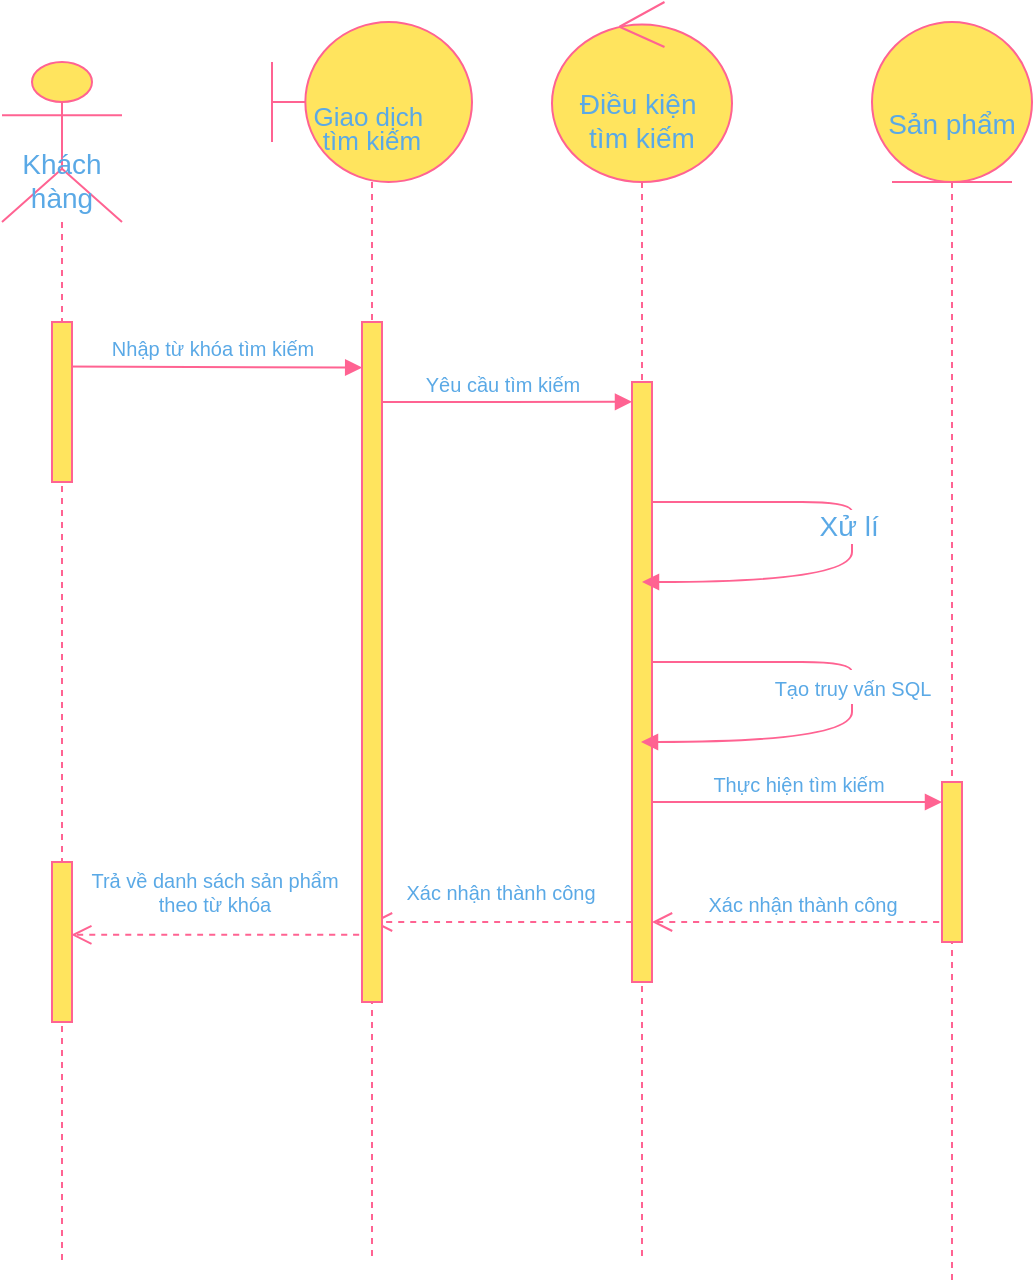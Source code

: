 <mxfile version="18.1.2" type="device"><diagram id="kgpKYQtTHZ0yAKxKKP6v" name="Page-1"><mxGraphModel dx="731" dy="348" grid="1" gridSize="10" guides="1" tooltips="1" connect="1" arrows="1" fold="1" page="1" pageScale="1" pageWidth="827" pageHeight="1169" math="0" shadow="0"><root><mxCell id="0"/><mxCell id="1" parent="0"/><mxCell id="iEkBM4_lMluz7Awzd-Yp-14" value="Thực hiện tìm kiếm" style="html=1;verticalAlign=bottom;endArrow=block;rounded=0;fontSize=10;curved=1;strokeColor=#FF6392;fontColor=#5AA9E6;" parent="1" target="iEkBM4_lMluz7Awzd-Yp-53" edge="1"><mxGeometry width="80" relative="1" as="geometry"><mxPoint x="460" y="430" as="sourcePoint"/><mxPoint x="595" y="430" as="targetPoint"/></mxGeometry></mxCell><mxCell id="iEkBM4_lMluz7Awzd-Yp-16" value="Xác nhận thành công" style="html=1;verticalAlign=bottom;endArrow=open;dashed=1;endSize=8;rounded=0;fontSize=10;curved=1;strokeColor=#FF6392;fontColor=#5AA9E6;" parent="1" source="iEkBM4_lMluz7Awzd-Yp-52" edge="1"><mxGeometry relative="1" as="geometry"><mxPoint x="586.55" y="490.4" as="sourcePoint"/><mxPoint x="460" y="490" as="targetPoint"/></mxGeometry></mxCell><mxCell id="iEkBM4_lMluz7Awzd-Yp-18" value="Xác nhận thành công" style="html=1;verticalAlign=bottom;endArrow=open;dashed=1;endSize=8;rounded=0;fontSize=10;curved=1;strokeColor=#FF6392;fontColor=#5AA9E6;" parent="1" source="iEkBM4_lMluz7Awzd-Yp-50" target="iEkBM4_lMluz7Awzd-Yp-47" edge="1"><mxGeometry x="0.02" y="-6" relative="1" as="geometry"><mxPoint x="430" y="512" as="sourcePoint"/><mxPoint x="330" y="510" as="targetPoint"/><Array as="points"><mxPoint x="390" y="490"/></Array><mxPoint as="offset"/></mxGeometry></mxCell><mxCell id="iEkBM4_lMluz7Awzd-Yp-27" value="Trả về danh sách sản phẩm&lt;br&gt;theo từ khóa" style="html=1;verticalAlign=bottom;endArrow=open;dashed=1;endSize=8;rounded=0;fontSize=10;entryX=0.964;entryY=0.455;entryDx=0;entryDy=0;entryPerimeter=0;curved=1;strokeColor=#FF6392;fontColor=#5AA9E6;" parent="1" source="iEkBM4_lMluz7Awzd-Yp-47" target="iEkBM4_lMluz7Awzd-Yp-46" edge="1"><mxGeometry x="0.061" y="-6" relative="1" as="geometry"><mxPoint x="300" y="496" as="sourcePoint"/><mxPoint x="164.55" y="525.6" as="targetPoint"/><mxPoint x="1" as="offset"/></mxGeometry></mxCell><mxCell id="iEkBM4_lMluz7Awzd-Yp-29" value="Yêu cầu tìm kiếm" style="html=1;verticalAlign=bottom;endArrow=block;rounded=0;fontSize=10;entryX=0;entryY=0.033;entryDx=0;entryDy=0;entryPerimeter=0;curved=1;strokeColor=#FF6392;fontColor=#5AA9E6;" parent="1" target="iEkBM4_lMluz7Awzd-Yp-50" edge="1"><mxGeometry width="80" relative="1" as="geometry"><mxPoint x="320" y="230" as="sourcePoint"/><mxPoint x="455" y="230" as="targetPoint"/></mxGeometry></mxCell><mxCell id="iEkBM4_lMluz7Awzd-Yp-30" value="Nhập từ khóa tìm kiếm" style="html=1;verticalAlign=bottom;endArrow=block;rounded=0;fontSize=10;entryX=0.009;entryY=0.067;entryDx=0;entryDy=0;entryPerimeter=0;curved=1;strokeColor=#FF6392;fontColor=#5AA9E6;" parent="1" target="iEkBM4_lMluz7Awzd-Yp-48" edge="1"><mxGeometry width="80" relative="1" as="geometry"><mxPoint x="165" y="212.21" as="sourcePoint"/><mxPoint x="310" y="212.21" as="targetPoint"/></mxGeometry></mxCell><mxCell id="iEkBM4_lMluz7Awzd-Yp-44" value="&lt;font style=&quot;font-size: 14px;&quot;&gt;Khách hàng&lt;/font&gt;" style="shape=umlLifeline;participant=umlActor;perimeter=lifelinePerimeter;whiteSpace=wrap;html=1;container=1;collapsible=0;recursiveResize=0;verticalAlign=top;spacingTop=36;outlineConnect=0;fontSize=10;size=80;rounded=0;fillColor=#FFE45E;strokeColor=#FF6392;fontColor=#5AA9E6;" parent="1" vertex="1"><mxGeometry x="135" y="60" width="60" height="600" as="geometry"/></mxCell><mxCell id="iEkBM4_lMluz7Awzd-Yp-46" value="" style="html=1;points=[];perimeter=orthogonalPerimeter;fontSize=10;rounded=0;fillColor=#FFE45E;strokeColor=#FF6392;fontColor=#5AA9E6;" parent="iEkBM4_lMluz7Awzd-Yp-44" vertex="1"><mxGeometry x="25" y="400" width="10" height="80" as="geometry"/></mxCell><mxCell id="iEkBM4_lMluz7Awzd-Yp-45" value="" style="html=1;points=[];perimeter=orthogonalPerimeter;fontSize=10;rounded=0;fillColor=#FFE45E;strokeColor=#FF6392;fontColor=#5AA9E6;" parent="1" vertex="1"><mxGeometry x="160" y="190" width="10" height="80" as="geometry"/></mxCell><mxCell id="iEkBM4_lMluz7Awzd-Yp-47" value="&lt;font style=&quot;font-size: 13px; line-height: 0.4;&quot;&gt;Giao dịch&amp;nbsp;&lt;br&gt;tìm kiếm&lt;/font&gt;&lt;br&gt;&lt;div style=&quot;text-align: justify;&quot;&gt;&lt;/div&gt;" style="shape=umlLifeline;participant=umlBoundary;perimeter=lifelinePerimeter;whiteSpace=wrap;html=1;container=1;collapsible=0;recursiveResize=0;verticalAlign=top;spacingTop=36;outlineConnect=0;fontSize=10;size=80;rounded=0;fillColor=#FFE45E;strokeColor=#FF6392;fontColor=#5AA9E6;" parent="1" vertex="1"><mxGeometry x="270" y="40" width="100" height="620" as="geometry"/></mxCell><mxCell id="iEkBM4_lMluz7Awzd-Yp-48" value="" style="html=1;points=[];perimeter=orthogonalPerimeter;fontSize=10;rounded=0;fillColor=#FFE45E;strokeColor=#FF6392;fontColor=#5AA9E6;" parent="iEkBM4_lMluz7Awzd-Yp-47" vertex="1"><mxGeometry x="45" y="150" width="10" height="340" as="geometry"/></mxCell><mxCell id="iEkBM4_lMluz7Awzd-Yp-49" value="&lt;font style=&quot;font-size: 14px;&quot;&gt;Điều kiện&amp;nbsp;&lt;br&gt;tìm kiếm&lt;/font&gt;" style="shape=umlLifeline;participant=umlControl;perimeter=lifelinePerimeter;whiteSpace=wrap;html=1;container=1;collapsible=0;recursiveResize=0;verticalAlign=top;spacingTop=36;outlineConnect=0;fontSize=10;size=90;rounded=0;fillColor=#FFE45E;strokeColor=#FF6392;fontColor=#5AA9E6;" parent="1" vertex="1"><mxGeometry x="410" y="30" width="90" height="630" as="geometry"/></mxCell><mxCell id="iEkBM4_lMluz7Awzd-Yp-50" value="" style="html=1;points=[];perimeter=orthogonalPerimeter;fontSize=10;rounded=0;fillColor=#FFE45E;strokeColor=#FF6392;fontColor=#5AA9E6;" parent="iEkBM4_lMluz7Awzd-Yp-49" vertex="1"><mxGeometry x="40" y="190" width="10" height="300" as="geometry"/></mxCell><mxCell id="iEkBM4_lMluz7Awzd-Yp-66" value="Xử lí&amp;nbsp;" style="html=1;verticalAlign=bottom;endArrow=block;rounded=0;fontSize=14;curved=1;strokeColor=#FF6392;fontColor=#5AA9E6;" parent="iEkBM4_lMluz7Awzd-Yp-49" target="iEkBM4_lMluz7Awzd-Yp-49" edge="1"><mxGeometry width="80" relative="1" as="geometry"><mxPoint x="50" y="250" as="sourcePoint"/><mxPoint x="100" y="290" as="targetPoint"/><Array as="points"><mxPoint x="100" y="250"/><mxPoint x="150" y="250"/><mxPoint x="150" y="260"/><mxPoint x="150" y="290"/></Array></mxGeometry></mxCell><mxCell id="iEkBM4_lMluz7Awzd-Yp-52" value="&lt;font style=&quot;font-size: 14px;&quot;&gt;Sản phẩm&lt;/font&gt;" style="shape=umlLifeline;participant=umlEntity;perimeter=lifelinePerimeter;whiteSpace=wrap;html=1;container=1;collapsible=0;recursiveResize=0;verticalAlign=top;spacingTop=36;outlineConnect=0;fontSize=10;size=80;rounded=0;fillColor=#FFE45E;strokeColor=#FF6392;fontColor=#5AA9E6;" parent="1" vertex="1"><mxGeometry x="570" y="40" width="80" height="630" as="geometry"/></mxCell><mxCell id="iEkBM4_lMluz7Awzd-Yp-53" value="" style="html=1;points=[];perimeter=orthogonalPerimeter;fontSize=10;rounded=0;fillColor=#FFE45E;strokeColor=#FF6392;fontColor=#5AA9E6;" parent="iEkBM4_lMluz7Awzd-Yp-52" vertex="1"><mxGeometry x="35" y="380" width="10" height="80" as="geometry"/></mxCell><mxCell id="iEkBM4_lMluz7Awzd-Yp-67" value="&lt;font size=&quot;1&quot;&gt;Tạo truy vấn SQL&lt;/font&gt;" style="html=1;verticalAlign=bottom;endArrow=block;rounded=0;fontSize=14;curved=1;strokeColor=#FF6392;fontColor=#5AA9E6;" parent="1" edge="1"><mxGeometry width="80" relative="1" as="geometry"><mxPoint x="460" y="360" as="sourcePoint"/><mxPoint x="454.5" y="400" as="targetPoint"/><Array as="points"><mxPoint x="510" y="360"/><mxPoint x="560" y="360"/><mxPoint x="560" y="370"/><mxPoint x="560" y="400"/></Array></mxGeometry></mxCell></root></mxGraphModel></diagram></mxfile>